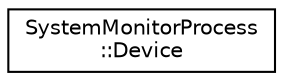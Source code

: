 digraph "Graphical Class Hierarchy"
{
 // LATEX_PDF_SIZE
  edge [fontname="Helvetica",fontsize="10",labelfontname="Helvetica",labelfontsize="10"];
  node [fontname="Helvetica",fontsize="10",shape=record];
  rankdir="LR";
  Node0 [label="SystemMonitorProcess\l::Device",height=0.2,width=0.4,color="black", fillcolor="white", style="filled",URL="$structSystemMonitorProcess_1_1Device.html",tooltip=" "];
}
